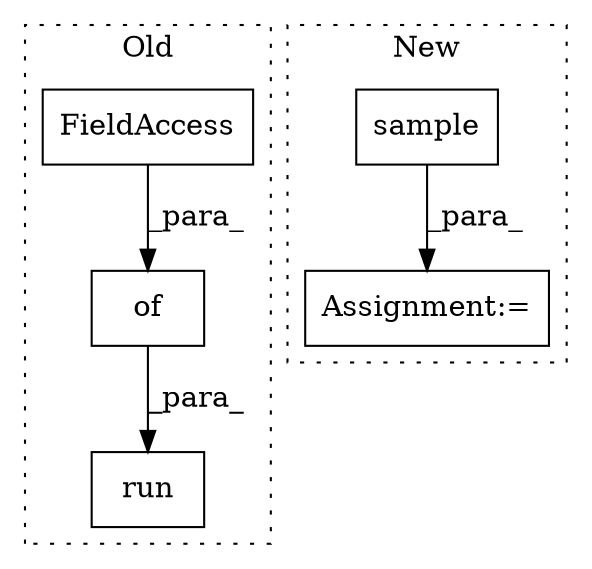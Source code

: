 digraph G {
subgraph cluster0 {
1 [label="run" a="32" s="976,1028" l="4,1" shape="box"];
4 [label="of" a="32" s="997,1027" l="3,1" shape="box"];
5 [label="FieldAccess" a="22" s="1000" l="10" shape="box"];
label = "Old";
style="dotted";
}
subgraph cluster1 {
2 [label="sample" a="32" s="1033,1045" l="7,1" shape="box"];
3 [label="Assignment:=" a="7" s="996" l="1" shape="box"];
label = "New";
style="dotted";
}
2 -> 3 [label="_para_"];
4 -> 1 [label="_para_"];
5 -> 4 [label="_para_"];
}